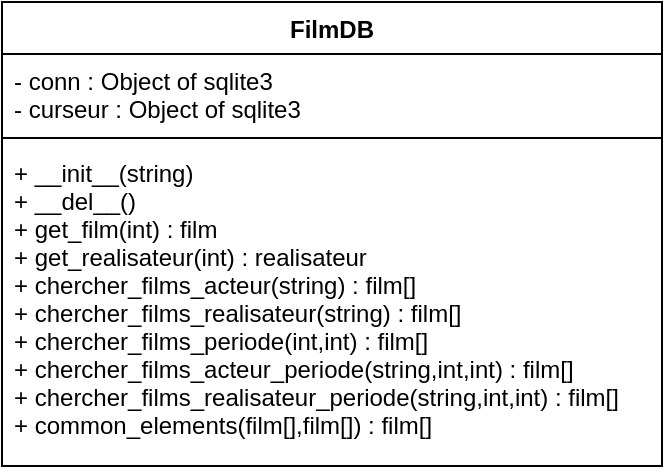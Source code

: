 <mxfile version="16.5.6" type="device"><diagram id="c3W2qdB0E-ZljY4bvS8j" name="Page-1"><mxGraphModel dx="415" dy="228" grid="0" gridSize="10" guides="1" tooltips="1" connect="1" arrows="1" fold="1" page="1" pageScale="1" pageWidth="827" pageHeight="1169" math="0" shadow="0"><root><mxCell id="0"/><mxCell id="1" parent="0"/><mxCell id="htVAQ9Nh_8xUtLX45APS-1" value="FilmDB" style="swimlane;fontStyle=1;align=center;verticalAlign=top;childLayout=stackLayout;horizontal=1;startSize=26;horizontalStack=0;resizeParent=1;resizeParentMax=0;resizeLast=0;collapsible=1;marginBottom=0;" vertex="1" parent="1"><mxGeometry x="190" y="150" width="330" height="232" as="geometry"><mxRectangle x="190" y="150" width="69" height="26" as="alternateBounds"/></mxGeometry></mxCell><mxCell id="htVAQ9Nh_8xUtLX45APS-2" value="- conn : Object of sqlite3&#10;- curseur : Object of sqlite3" style="text;strokeColor=none;fillColor=none;align=left;verticalAlign=top;spacingLeft=4;spacingRight=4;overflow=hidden;rotatable=0;points=[[0,0.5],[1,0.5]];portConstraint=eastwest;" vertex="1" parent="htVAQ9Nh_8xUtLX45APS-1"><mxGeometry y="26" width="330" height="38" as="geometry"/></mxCell><mxCell id="htVAQ9Nh_8xUtLX45APS-3" value="" style="line;strokeWidth=1;fillColor=none;align=left;verticalAlign=middle;spacingTop=-1;spacingLeft=3;spacingRight=3;rotatable=0;labelPosition=right;points=[];portConstraint=eastwest;" vertex="1" parent="htVAQ9Nh_8xUtLX45APS-1"><mxGeometry y="64" width="330" height="8" as="geometry"/></mxCell><mxCell id="htVAQ9Nh_8xUtLX45APS-4" value="+ __init__(string)&#10;+ __del__() &#10;+ get_film(int) : film&#10;+ get_realisateur(int) : realisateur&#10;+ chercher_films_acteur(string) : film[]&#10;+ chercher_films_realisateur(string) : film[]&#10;+ chercher_films_periode(int,int) : film[]&#10;+ chercher_films_acteur_periode(string,int,int) : film[]&#10;+ chercher_films_realisateur_periode(string,int,int) : film[]&#10;+ common_elements(film[],film[]) : film[]" style="text;strokeColor=none;fillColor=none;align=left;verticalAlign=top;spacingLeft=4;spacingRight=4;overflow=hidden;rotatable=0;points=[[0,0.5],[1,0.5]];portConstraint=eastwest;" vertex="1" parent="htVAQ9Nh_8xUtLX45APS-1"><mxGeometry y="72" width="330" height="160" as="geometry"/></mxCell></root></mxGraphModel></diagram></mxfile>
